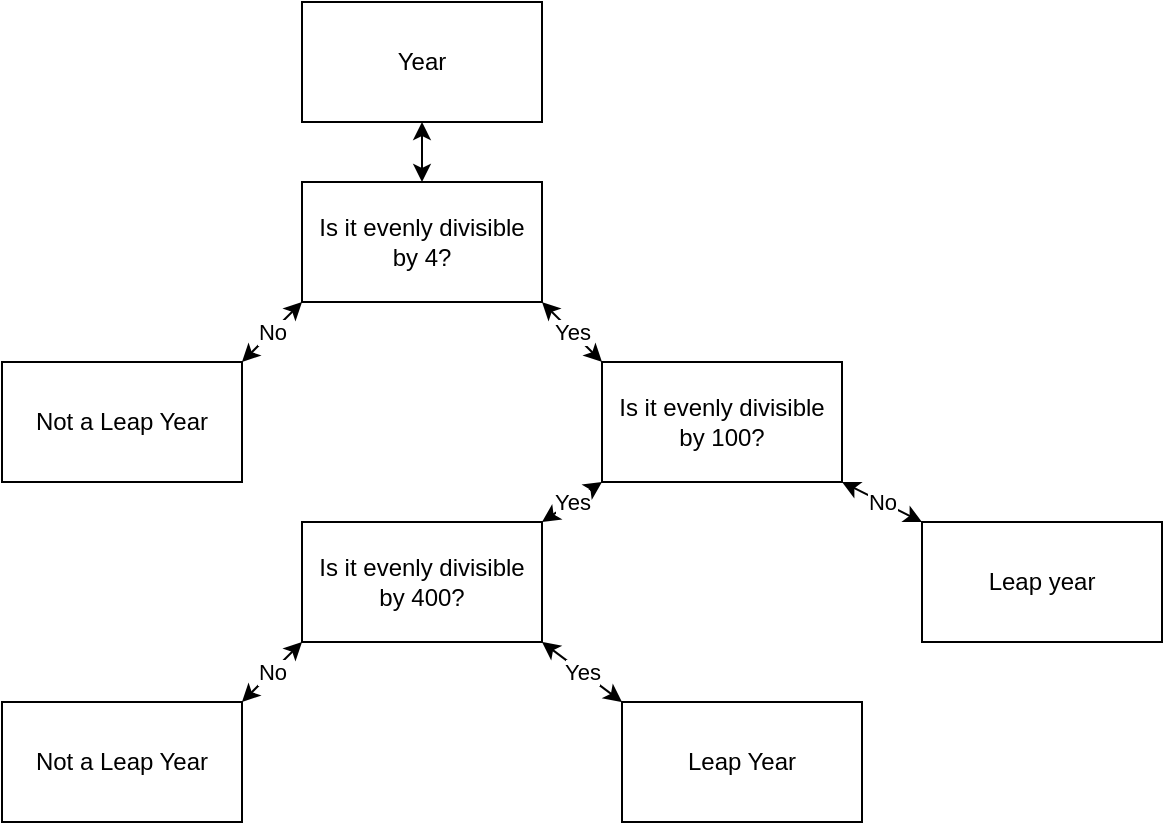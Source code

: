 <mxfile version="16.1.0" type="github">
  <diagram id="PsCKxNWWEZMX_S2bdYtZ" name="Page-1">
    <mxGraphModel dx="770" dy="549" grid="1" gridSize="10" guides="1" tooltips="1" connect="1" arrows="1" fold="1" page="1" pageScale="1" pageWidth="850" pageHeight="1100" math="0" shadow="0">
      <root>
        <mxCell id="0" />
        <mxCell id="1" parent="0" />
        <mxCell id="6OiCWqiK4BMqnp4VZ83I-1" value="Year" style="rounded=0;whiteSpace=wrap;html=1;" vertex="1" parent="1">
          <mxGeometry x="160" y="10" width="120" height="60" as="geometry" />
        </mxCell>
        <mxCell id="6OiCWqiK4BMqnp4VZ83I-2" value="" style="endArrow=classic;startArrow=classic;html=1;rounded=0;exitX=0.5;exitY=0;exitDx=0;exitDy=0;entryX=0.5;entryY=1;entryDx=0;entryDy=0;" edge="1" parent="1" source="6OiCWqiK4BMqnp4VZ83I-3" target="6OiCWqiK4BMqnp4VZ83I-1">
          <mxGeometry width="50" height="50" relative="1" as="geometry">
            <mxPoint x="39" y="190" as="sourcePoint" />
            <mxPoint x="54" y="70" as="targetPoint" />
          </mxGeometry>
        </mxCell>
        <mxCell id="6OiCWqiK4BMqnp4VZ83I-3" value="Is it evenly divisible by 4?" style="rounded=0;whiteSpace=wrap;html=1;" vertex="1" parent="1">
          <mxGeometry x="160" y="100" width="120" height="60" as="geometry" />
        </mxCell>
        <mxCell id="6OiCWqiK4BMqnp4VZ83I-4" value="Yes" style="endArrow=classic;startArrow=classic;html=1;rounded=0;entryX=1;entryY=1;entryDx=0;entryDy=0;exitX=0;exitY=0;exitDx=0;exitDy=0;" edge="1" parent="1" source="6OiCWqiK4BMqnp4VZ83I-7" target="6OiCWqiK4BMqnp4VZ83I-3">
          <mxGeometry width="50" height="50" relative="1" as="geometry">
            <mxPoint x="360" y="270" as="sourcePoint" />
            <mxPoint x="260" y="210" as="targetPoint" />
          </mxGeometry>
        </mxCell>
        <mxCell id="6OiCWqiK4BMqnp4VZ83I-5" value="No" style="endArrow=classic;startArrow=classic;html=1;rounded=0;entryX=0;entryY=1;entryDx=0;entryDy=0;exitX=1;exitY=0;exitDx=0;exitDy=0;" edge="1" parent="1" source="6OiCWqiK4BMqnp4VZ83I-6" target="6OiCWqiK4BMqnp4VZ83I-3">
          <mxGeometry width="50" height="50" relative="1" as="geometry">
            <mxPoint x="100" y="270" as="sourcePoint" />
            <mxPoint x="150" y="190" as="targetPoint" />
          </mxGeometry>
        </mxCell>
        <mxCell id="6OiCWqiK4BMqnp4VZ83I-6" value="Not a Leap Year" style="rounded=0;whiteSpace=wrap;html=1;" vertex="1" parent="1">
          <mxGeometry x="10" y="190" width="120" height="60" as="geometry" />
        </mxCell>
        <mxCell id="6OiCWqiK4BMqnp4VZ83I-7" value="Is it evenly divisible by 100?" style="rounded=0;whiteSpace=wrap;html=1;" vertex="1" parent="1">
          <mxGeometry x="310" y="190" width="120" height="60" as="geometry" />
        </mxCell>
        <mxCell id="6OiCWqiK4BMqnp4VZ83I-8" value="Is it evenly divisible by 400?" style="rounded=0;whiteSpace=wrap;html=1;direction=east;" vertex="1" parent="1">
          <mxGeometry x="160" y="270" width="120" height="60" as="geometry" />
        </mxCell>
        <mxCell id="6OiCWqiK4BMqnp4VZ83I-9" value="Leap year" style="rounded=0;whiteSpace=wrap;html=1;" vertex="1" parent="1">
          <mxGeometry x="470" y="270" width="120" height="60" as="geometry" />
        </mxCell>
        <mxCell id="6OiCWqiK4BMqnp4VZ83I-10" value="Yes" style="endArrow=classic;startArrow=classic;html=1;rounded=0;entryX=0;entryY=1;entryDx=0;entryDy=0;exitX=1;exitY=0;exitDx=0;exitDy=0;" edge="1" parent="1" source="6OiCWqiK4BMqnp4VZ83I-8" target="6OiCWqiK4BMqnp4VZ83I-7">
          <mxGeometry width="50" height="50" relative="1" as="geometry">
            <mxPoint x="280" y="270" as="sourcePoint" />
            <mxPoint x="270" y="230" as="targetPoint" />
          </mxGeometry>
        </mxCell>
        <mxCell id="6OiCWqiK4BMqnp4VZ83I-11" value="No" style="endArrow=classic;startArrow=classic;html=1;rounded=0;entryX=0;entryY=0;entryDx=0;entryDy=0;exitX=1;exitY=1;exitDx=0;exitDy=0;" edge="1" parent="1" source="6OiCWqiK4BMqnp4VZ83I-7" target="6OiCWqiK4BMqnp4VZ83I-9">
          <mxGeometry width="50" height="50" relative="1" as="geometry">
            <mxPoint x="310" y="140" as="sourcePoint" />
            <mxPoint x="400" y="180" as="targetPoint" />
          </mxGeometry>
        </mxCell>
        <mxCell id="6OiCWqiK4BMqnp4VZ83I-12" value="Not a Leap Year" style="rounded=0;whiteSpace=wrap;html=1;" vertex="1" parent="1">
          <mxGeometry x="10" y="360" width="120" height="60" as="geometry" />
        </mxCell>
        <mxCell id="6OiCWqiK4BMqnp4VZ83I-13" value="Leap Year" style="rounded=0;whiteSpace=wrap;html=1;" vertex="1" parent="1">
          <mxGeometry x="320" y="360" width="120" height="60" as="geometry" />
        </mxCell>
        <mxCell id="6OiCWqiK4BMqnp4VZ83I-14" value="No" style="endArrow=classic;startArrow=classic;html=1;rounded=0;entryX=1;entryY=0;entryDx=0;entryDy=0;exitX=0;exitY=1;exitDx=0;exitDy=0;" edge="1" parent="1" source="6OiCWqiK4BMqnp4VZ83I-8" target="6OiCWqiK4BMqnp4VZ83I-12">
          <mxGeometry width="50" height="50" relative="1" as="geometry">
            <mxPoint x="340" y="200" as="sourcePoint" />
            <mxPoint x="390" y="150" as="targetPoint" />
          </mxGeometry>
        </mxCell>
        <mxCell id="6OiCWqiK4BMqnp4VZ83I-16" value="Yes" style="endArrow=classic;startArrow=classic;html=1;rounded=0;entryX=0;entryY=0;entryDx=0;entryDy=0;exitX=1;exitY=1;exitDx=0;exitDy=0;" edge="1" parent="1" source="6OiCWqiK4BMqnp4VZ83I-8" target="6OiCWqiK4BMqnp4VZ83I-13">
          <mxGeometry width="50" height="50" relative="1" as="geometry">
            <mxPoint x="340" y="200" as="sourcePoint" />
            <mxPoint x="390" y="150" as="targetPoint" />
          </mxGeometry>
        </mxCell>
      </root>
    </mxGraphModel>
  </diagram>
</mxfile>
